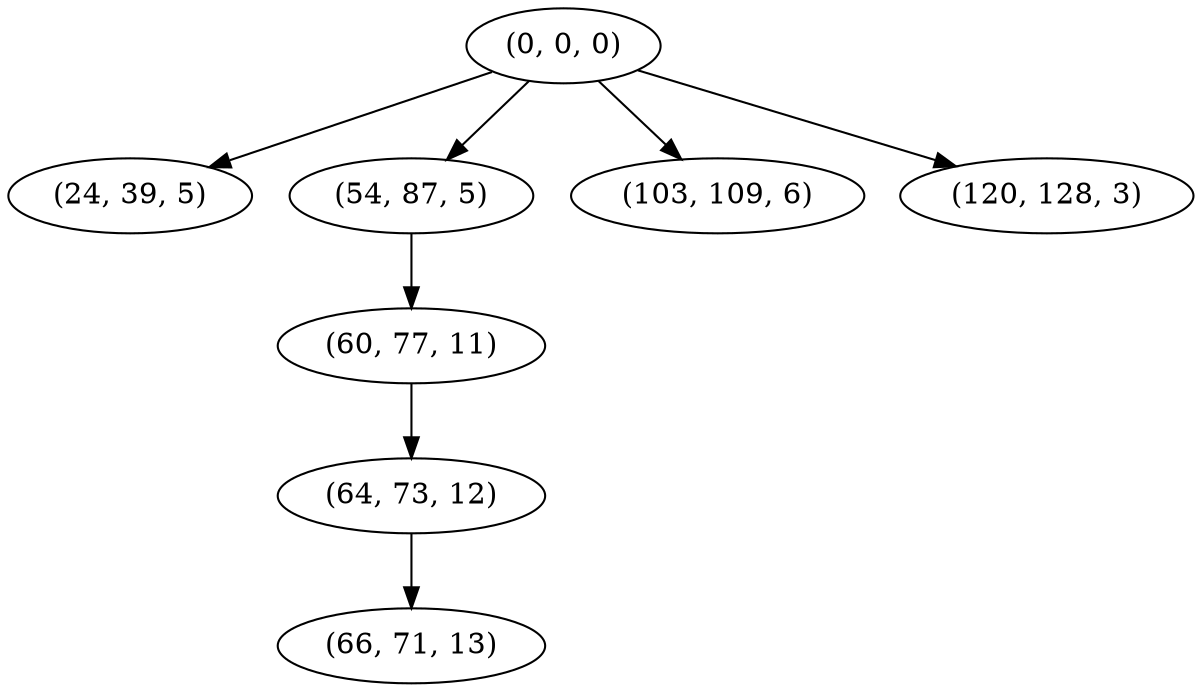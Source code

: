 digraph tree {
    "(0, 0, 0)";
    "(24, 39, 5)";
    "(54, 87, 5)";
    "(60, 77, 11)";
    "(64, 73, 12)";
    "(66, 71, 13)";
    "(103, 109, 6)";
    "(120, 128, 3)";
    "(0, 0, 0)" -> "(24, 39, 5)";
    "(0, 0, 0)" -> "(54, 87, 5)";
    "(0, 0, 0)" -> "(103, 109, 6)";
    "(0, 0, 0)" -> "(120, 128, 3)";
    "(54, 87, 5)" -> "(60, 77, 11)";
    "(60, 77, 11)" -> "(64, 73, 12)";
    "(64, 73, 12)" -> "(66, 71, 13)";
}

